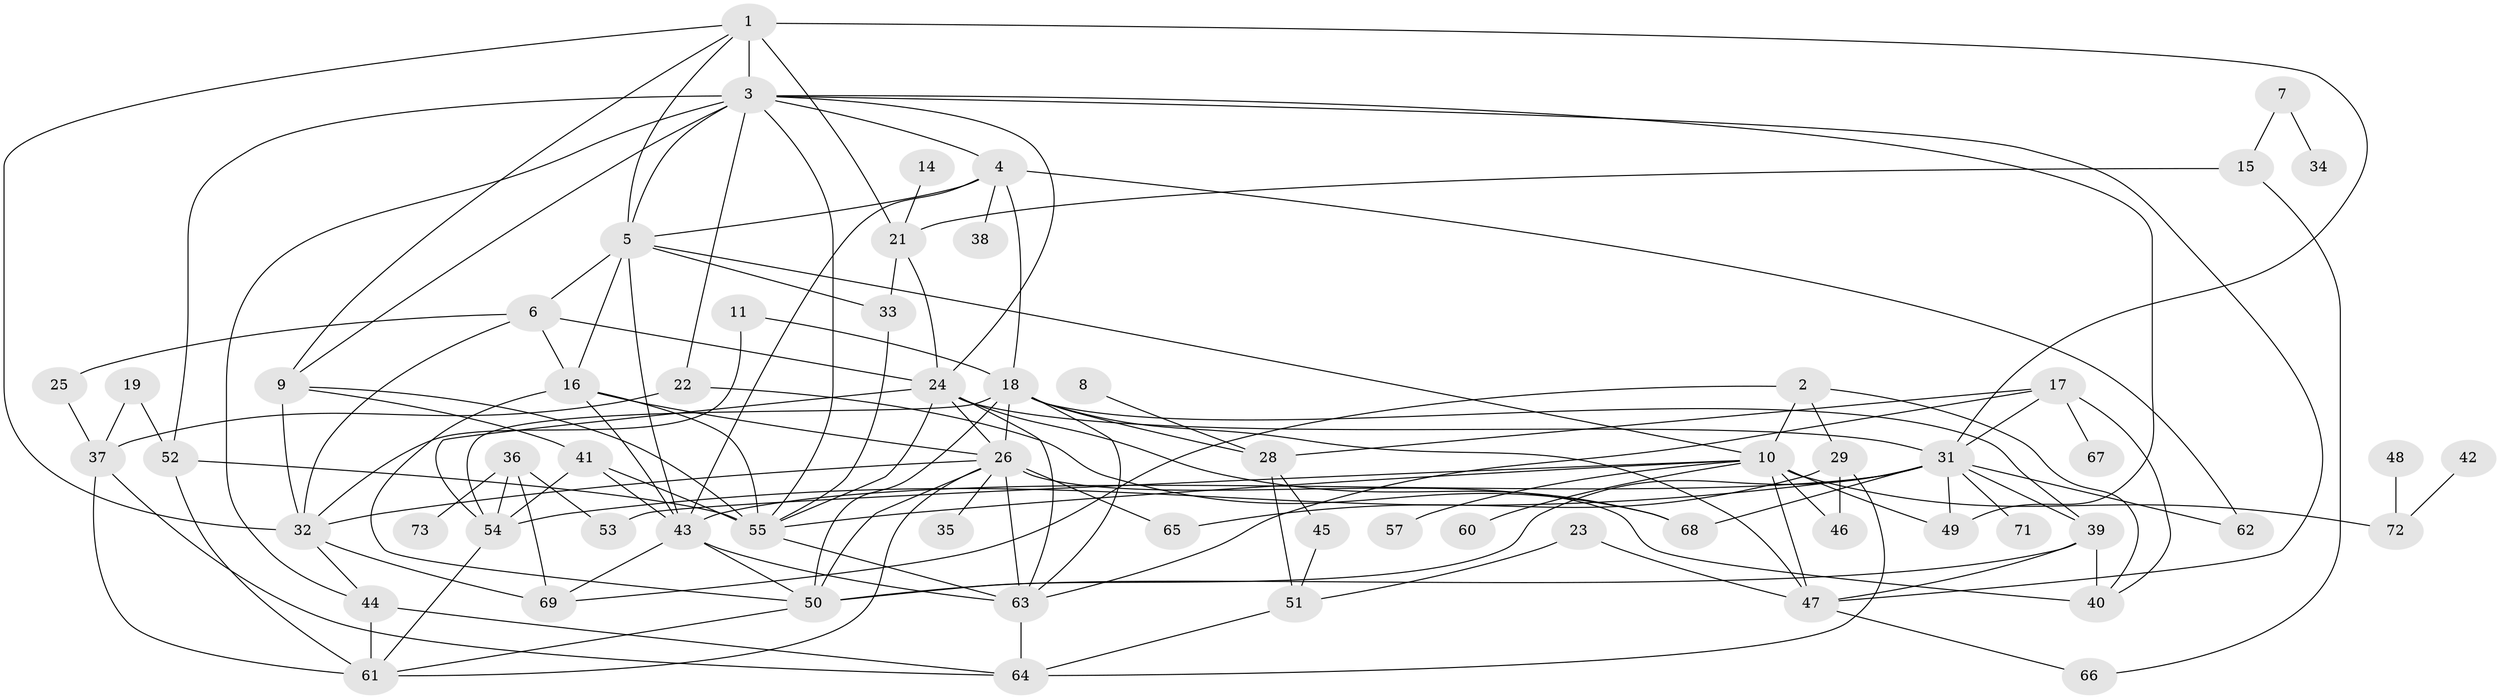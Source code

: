 // original degree distribution, {4: 0.22758620689655173, 1: 0.18620689655172415, 3: 0.19310344827586207, 10: 0.006896551724137931, 2: 0.15172413793103448, 0: 0.06206896551724138, 7: 0.020689655172413793, 6: 0.034482758620689655, 5: 0.10344827586206896, 8: 0.006896551724137931, 9: 0.006896551724137931}
// Generated by graph-tools (version 1.1) at 2025/48/03/04/25 22:48:24]
// undirected, 64 vertices, 135 edges
graph export_dot {
  node [color=gray90,style=filled];
  1;
  2;
  3;
  4;
  5;
  6;
  7;
  8;
  9;
  10;
  11;
  14;
  15;
  16;
  17;
  18;
  19;
  21;
  22;
  23;
  24;
  25;
  26;
  28;
  29;
  31;
  32;
  33;
  34;
  35;
  36;
  37;
  38;
  39;
  40;
  41;
  42;
  43;
  44;
  45;
  46;
  47;
  48;
  49;
  50;
  51;
  52;
  53;
  54;
  55;
  57;
  60;
  61;
  62;
  63;
  64;
  65;
  66;
  67;
  68;
  69;
  71;
  72;
  73;
  1 -- 3 [weight=4.0];
  1 -- 5 [weight=1.0];
  1 -- 9 [weight=1.0];
  1 -- 21 [weight=2.0];
  1 -- 31 [weight=1.0];
  1 -- 32 [weight=1.0];
  2 -- 10 [weight=1.0];
  2 -- 29 [weight=1.0];
  2 -- 40 [weight=1.0];
  2 -- 69 [weight=1.0];
  3 -- 4 [weight=1.0];
  3 -- 5 [weight=1.0];
  3 -- 9 [weight=1.0];
  3 -- 22 [weight=1.0];
  3 -- 24 [weight=1.0];
  3 -- 44 [weight=1.0];
  3 -- 47 [weight=1.0];
  3 -- 49 [weight=1.0];
  3 -- 52 [weight=2.0];
  3 -- 55 [weight=2.0];
  4 -- 5 [weight=1.0];
  4 -- 18 [weight=1.0];
  4 -- 38 [weight=1.0];
  4 -- 43 [weight=1.0];
  4 -- 62 [weight=1.0];
  5 -- 6 [weight=1.0];
  5 -- 10 [weight=1.0];
  5 -- 16 [weight=1.0];
  5 -- 33 [weight=1.0];
  5 -- 43 [weight=1.0];
  6 -- 16 [weight=1.0];
  6 -- 24 [weight=3.0];
  6 -- 25 [weight=1.0];
  6 -- 32 [weight=2.0];
  7 -- 15 [weight=1.0];
  7 -- 34 [weight=1.0];
  8 -- 28 [weight=1.0];
  9 -- 32 [weight=1.0];
  9 -- 41 [weight=1.0];
  9 -- 55 [weight=1.0];
  10 -- 46 [weight=1.0];
  10 -- 47 [weight=1.0];
  10 -- 49 [weight=1.0];
  10 -- 53 [weight=1.0];
  10 -- 55 [weight=1.0];
  10 -- 57 [weight=1.0];
  10 -- 60 [weight=1.0];
  10 -- 72 [weight=2.0];
  11 -- 18 [weight=1.0];
  11 -- 32 [weight=2.0];
  14 -- 21 [weight=1.0];
  15 -- 21 [weight=1.0];
  15 -- 66 [weight=1.0];
  16 -- 26 [weight=1.0];
  16 -- 43 [weight=1.0];
  16 -- 50 [weight=1.0];
  16 -- 55 [weight=1.0];
  17 -- 28 [weight=1.0];
  17 -- 31 [weight=1.0];
  17 -- 40 [weight=1.0];
  17 -- 63 [weight=1.0];
  17 -- 67 [weight=1.0];
  18 -- 26 [weight=1.0];
  18 -- 28 [weight=2.0];
  18 -- 39 [weight=1.0];
  18 -- 47 [weight=1.0];
  18 -- 50 [weight=2.0];
  18 -- 54 [weight=1.0];
  18 -- 63 [weight=1.0];
  19 -- 37 [weight=1.0];
  19 -- 52 [weight=1.0];
  21 -- 24 [weight=1.0];
  21 -- 33 [weight=1.0];
  22 -- 37 [weight=2.0];
  22 -- 68 [weight=1.0];
  23 -- 47 [weight=1.0];
  23 -- 51 [weight=1.0];
  24 -- 26 [weight=1.0];
  24 -- 31 [weight=1.0];
  24 -- 54 [weight=1.0];
  24 -- 55 [weight=1.0];
  24 -- 63 [weight=1.0];
  24 -- 68 [weight=1.0];
  25 -- 37 [weight=1.0];
  26 -- 32 [weight=1.0];
  26 -- 35 [weight=1.0];
  26 -- 40 [weight=1.0];
  26 -- 50 [weight=1.0];
  26 -- 61 [weight=1.0];
  26 -- 63 [weight=1.0];
  26 -- 65 [weight=1.0];
  28 -- 45 [weight=1.0];
  28 -- 51 [weight=1.0];
  29 -- 46 [weight=1.0];
  29 -- 64 [weight=1.0];
  29 -- 65 [weight=1.0];
  31 -- 39 [weight=2.0];
  31 -- 43 [weight=1.0];
  31 -- 49 [weight=1.0];
  31 -- 50 [weight=1.0];
  31 -- 54 [weight=1.0];
  31 -- 62 [weight=1.0];
  31 -- 68 [weight=1.0];
  31 -- 71 [weight=1.0];
  32 -- 44 [weight=1.0];
  32 -- 69 [weight=2.0];
  33 -- 55 [weight=1.0];
  36 -- 53 [weight=1.0];
  36 -- 54 [weight=1.0];
  36 -- 69 [weight=1.0];
  36 -- 73 [weight=1.0];
  37 -- 61 [weight=1.0];
  37 -- 64 [weight=1.0];
  39 -- 40 [weight=3.0];
  39 -- 47 [weight=1.0];
  39 -- 50 [weight=1.0];
  41 -- 43 [weight=1.0];
  41 -- 54 [weight=1.0];
  41 -- 55 [weight=1.0];
  42 -- 72 [weight=1.0];
  43 -- 50 [weight=1.0];
  43 -- 63 [weight=1.0];
  43 -- 69 [weight=1.0];
  44 -- 61 [weight=2.0];
  44 -- 64 [weight=1.0];
  45 -- 51 [weight=1.0];
  47 -- 66 [weight=1.0];
  48 -- 72 [weight=1.0];
  50 -- 61 [weight=1.0];
  51 -- 64 [weight=1.0];
  52 -- 55 [weight=1.0];
  52 -- 61 [weight=1.0];
  54 -- 61 [weight=1.0];
  55 -- 63 [weight=1.0];
  63 -- 64 [weight=1.0];
}
